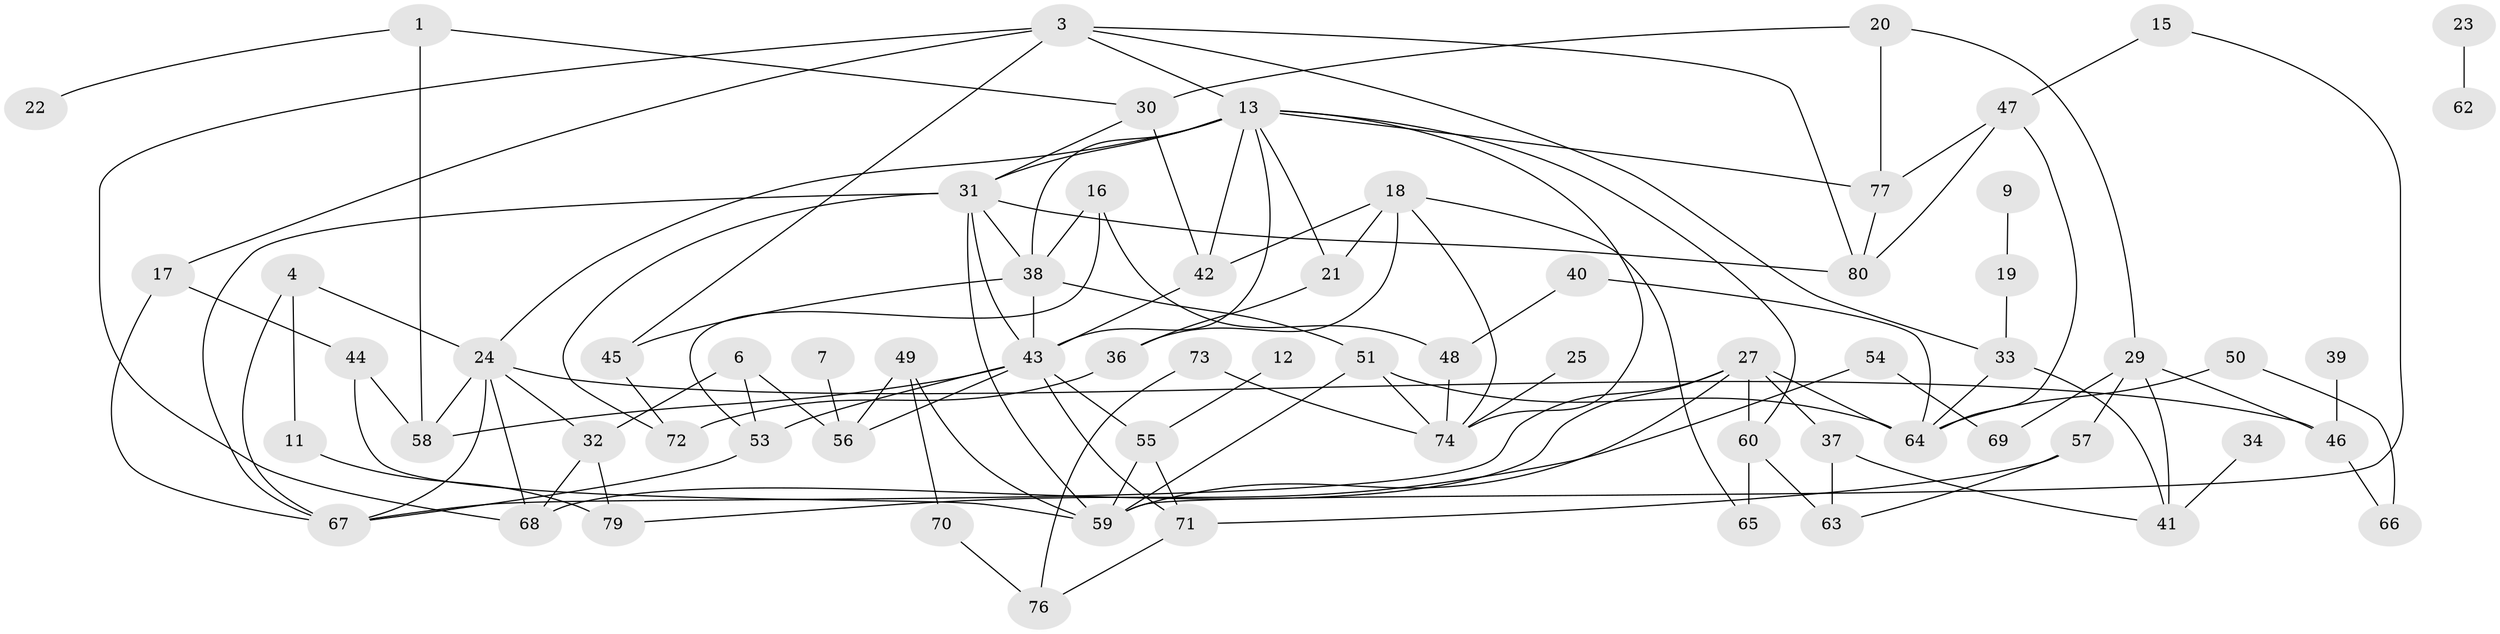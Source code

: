 // original degree distribution, {3: 0.23880597014925373, 4: 0.12686567164179105, 6: 0.03731343283582089, 0: 0.08955223880597014, 2: 0.19402985074626866, 5: 0.08208955223880597, 1: 0.208955223880597, 7: 0.022388059701492536}
// Generated by graph-tools (version 1.1) at 2025/35/03/04/25 23:35:46]
// undirected, 68 vertices, 120 edges
graph export_dot {
  node [color=gray90,style=filled];
  1;
  3;
  4;
  6;
  7;
  9;
  11;
  12;
  13;
  15;
  16;
  17;
  18;
  19;
  20;
  21;
  22;
  23;
  24;
  25;
  27;
  29;
  30;
  31;
  32;
  33;
  34;
  36;
  37;
  38;
  39;
  40;
  41;
  42;
  43;
  44;
  45;
  46;
  47;
  48;
  49;
  50;
  51;
  53;
  54;
  55;
  56;
  57;
  58;
  59;
  60;
  62;
  63;
  64;
  65;
  66;
  67;
  68;
  69;
  70;
  71;
  72;
  73;
  74;
  76;
  77;
  79;
  80;
  1 -- 22 [weight=1.0];
  1 -- 30 [weight=1.0];
  1 -- 58 [weight=1.0];
  3 -- 13 [weight=1.0];
  3 -- 17 [weight=1.0];
  3 -- 33 [weight=1.0];
  3 -- 45 [weight=1.0];
  3 -- 68 [weight=1.0];
  3 -- 80 [weight=1.0];
  4 -- 11 [weight=1.0];
  4 -- 24 [weight=1.0];
  4 -- 67 [weight=1.0];
  6 -- 32 [weight=1.0];
  6 -- 53 [weight=1.0];
  6 -- 56 [weight=1.0];
  7 -- 56 [weight=1.0];
  9 -- 19 [weight=1.0];
  11 -- 79 [weight=1.0];
  12 -- 55 [weight=1.0];
  13 -- 21 [weight=1.0];
  13 -- 24 [weight=1.0];
  13 -- 31 [weight=1.0];
  13 -- 38 [weight=1.0];
  13 -- 42 [weight=1.0];
  13 -- 43 [weight=1.0];
  13 -- 60 [weight=1.0];
  13 -- 74 [weight=1.0];
  13 -- 77 [weight=1.0];
  15 -- 47 [weight=1.0];
  15 -- 59 [weight=1.0];
  16 -- 38 [weight=1.0];
  16 -- 48 [weight=1.0];
  16 -- 53 [weight=1.0];
  17 -- 44 [weight=1.0];
  17 -- 67 [weight=1.0];
  18 -- 21 [weight=1.0];
  18 -- 36 [weight=1.0];
  18 -- 42 [weight=1.0];
  18 -- 65 [weight=1.0];
  18 -- 74 [weight=1.0];
  19 -- 33 [weight=1.0];
  20 -- 29 [weight=1.0];
  20 -- 30 [weight=1.0];
  20 -- 77 [weight=1.0];
  21 -- 36 [weight=1.0];
  23 -- 62 [weight=1.0];
  24 -- 32 [weight=1.0];
  24 -- 46 [weight=1.0];
  24 -- 58 [weight=1.0];
  24 -- 67 [weight=1.0];
  24 -- 68 [weight=1.0];
  25 -- 74 [weight=1.0];
  27 -- 37 [weight=1.0];
  27 -- 59 [weight=1.0];
  27 -- 60 [weight=1.0];
  27 -- 64 [weight=1.0];
  27 -- 67 [weight=1.0];
  27 -- 68 [weight=1.0];
  29 -- 41 [weight=1.0];
  29 -- 46 [weight=1.0];
  29 -- 57 [weight=1.0];
  29 -- 69 [weight=1.0];
  30 -- 31 [weight=1.0];
  30 -- 42 [weight=1.0];
  31 -- 38 [weight=1.0];
  31 -- 43 [weight=1.0];
  31 -- 59 [weight=1.0];
  31 -- 67 [weight=1.0];
  31 -- 72 [weight=1.0];
  31 -- 80 [weight=1.0];
  32 -- 68 [weight=1.0];
  32 -- 79 [weight=1.0];
  33 -- 41 [weight=1.0];
  33 -- 64 [weight=1.0];
  34 -- 41 [weight=1.0];
  36 -- 72 [weight=1.0];
  37 -- 41 [weight=1.0];
  37 -- 63 [weight=1.0];
  38 -- 43 [weight=1.0];
  38 -- 45 [weight=1.0];
  38 -- 51 [weight=1.0];
  39 -- 46 [weight=1.0];
  40 -- 48 [weight=1.0];
  40 -- 64 [weight=1.0];
  42 -- 43 [weight=1.0];
  43 -- 53 [weight=1.0];
  43 -- 55 [weight=2.0];
  43 -- 56 [weight=1.0];
  43 -- 58 [weight=1.0];
  43 -- 71 [weight=1.0];
  44 -- 58 [weight=1.0];
  44 -- 59 [weight=1.0];
  45 -- 72 [weight=1.0];
  46 -- 66 [weight=1.0];
  47 -- 64 [weight=1.0];
  47 -- 77 [weight=1.0];
  47 -- 80 [weight=1.0];
  48 -- 74 [weight=1.0];
  49 -- 56 [weight=1.0];
  49 -- 59 [weight=1.0];
  49 -- 70 [weight=1.0];
  50 -- 64 [weight=1.0];
  50 -- 66 [weight=1.0];
  51 -- 59 [weight=1.0];
  51 -- 64 [weight=1.0];
  51 -- 74 [weight=1.0];
  53 -- 67 [weight=1.0];
  54 -- 69 [weight=1.0];
  54 -- 79 [weight=1.0];
  55 -- 59 [weight=1.0];
  55 -- 71 [weight=1.0];
  57 -- 63 [weight=1.0];
  57 -- 71 [weight=1.0];
  60 -- 63 [weight=1.0];
  60 -- 65 [weight=2.0];
  70 -- 76 [weight=1.0];
  71 -- 76 [weight=1.0];
  73 -- 74 [weight=1.0];
  73 -- 76 [weight=1.0];
  77 -- 80 [weight=1.0];
}
